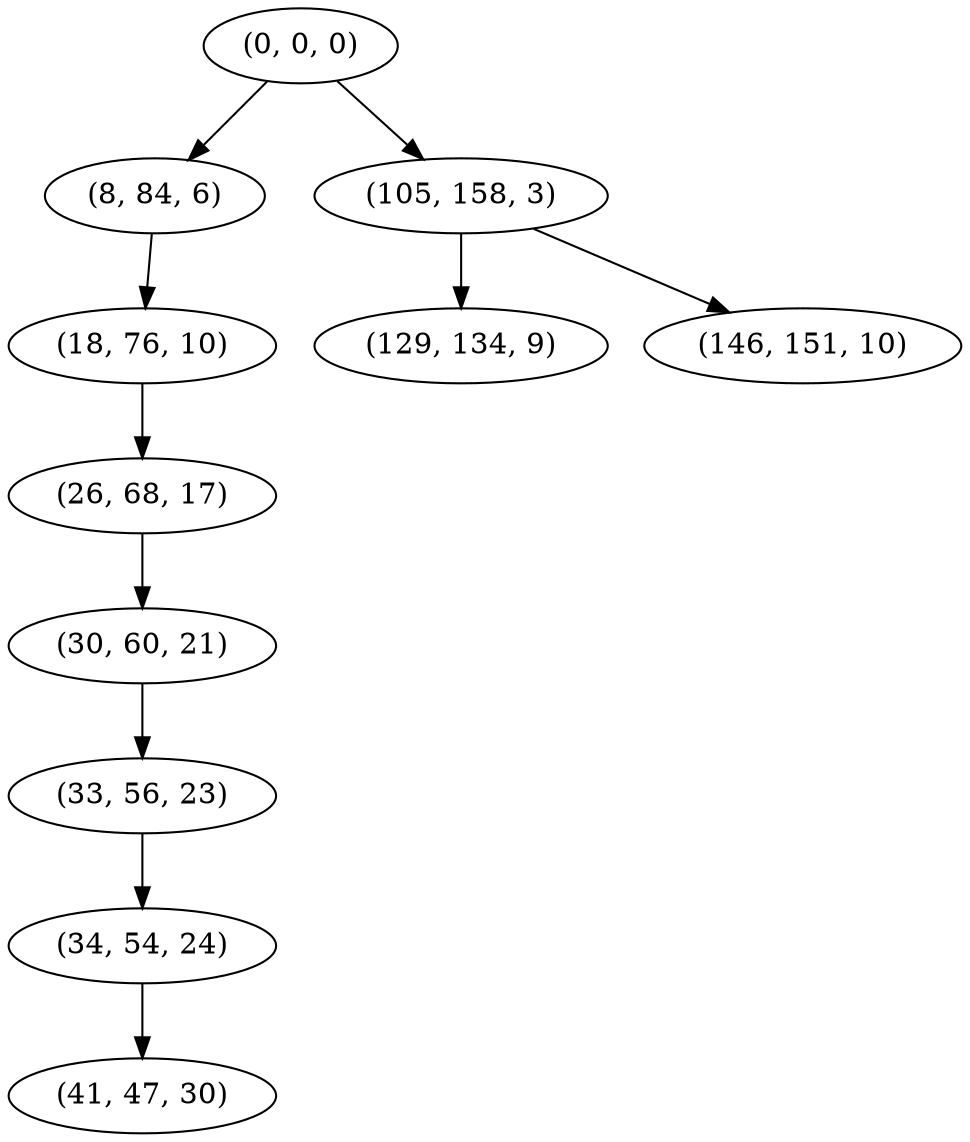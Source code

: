 digraph tree {
    "(0, 0, 0)";
    "(8, 84, 6)";
    "(18, 76, 10)";
    "(26, 68, 17)";
    "(30, 60, 21)";
    "(33, 56, 23)";
    "(34, 54, 24)";
    "(41, 47, 30)";
    "(105, 158, 3)";
    "(129, 134, 9)";
    "(146, 151, 10)";
    "(0, 0, 0)" -> "(8, 84, 6)";
    "(0, 0, 0)" -> "(105, 158, 3)";
    "(8, 84, 6)" -> "(18, 76, 10)";
    "(18, 76, 10)" -> "(26, 68, 17)";
    "(26, 68, 17)" -> "(30, 60, 21)";
    "(30, 60, 21)" -> "(33, 56, 23)";
    "(33, 56, 23)" -> "(34, 54, 24)";
    "(34, 54, 24)" -> "(41, 47, 30)";
    "(105, 158, 3)" -> "(129, 134, 9)";
    "(105, 158, 3)" -> "(146, 151, 10)";
}

